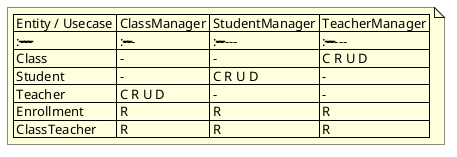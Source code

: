 @startuml CRUD_Matrix
note as CRUD_Matrix
| Entity / Usecase | ClassManager | StudentManager | TeacherManager |
| :--------------- | :----------- | :------------- | :------------- |
| Class            | -            | -              | C R U D        |
| Student          | -            | C R U D        | -              |
| Teacher          | C R U D      | -              | -              |
| Enrollment       | R            | R              | R              |
| ClassTeacher     | R            | R              | R              |
end note
@enduml